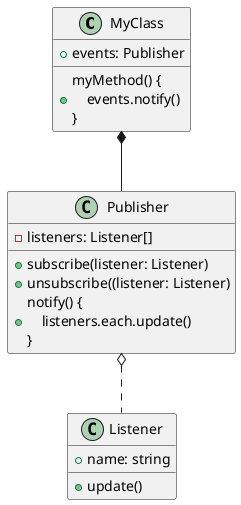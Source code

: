 @startuml
class MyClass {
    + events: Publisher
    + myMethod() {\n    events.notify()\n}
}

class Publisher {
    - listeners: Listener[]
    + subscribe(listener: Listener)
    + unsubscribe((listener: Listener)
    + notify() {\n    listeners.each.update()\n}
}

class Listener {
    + name: string
    + update()
}

MyClass *-- Publisher
Publisher o.. Listener
@enduml
